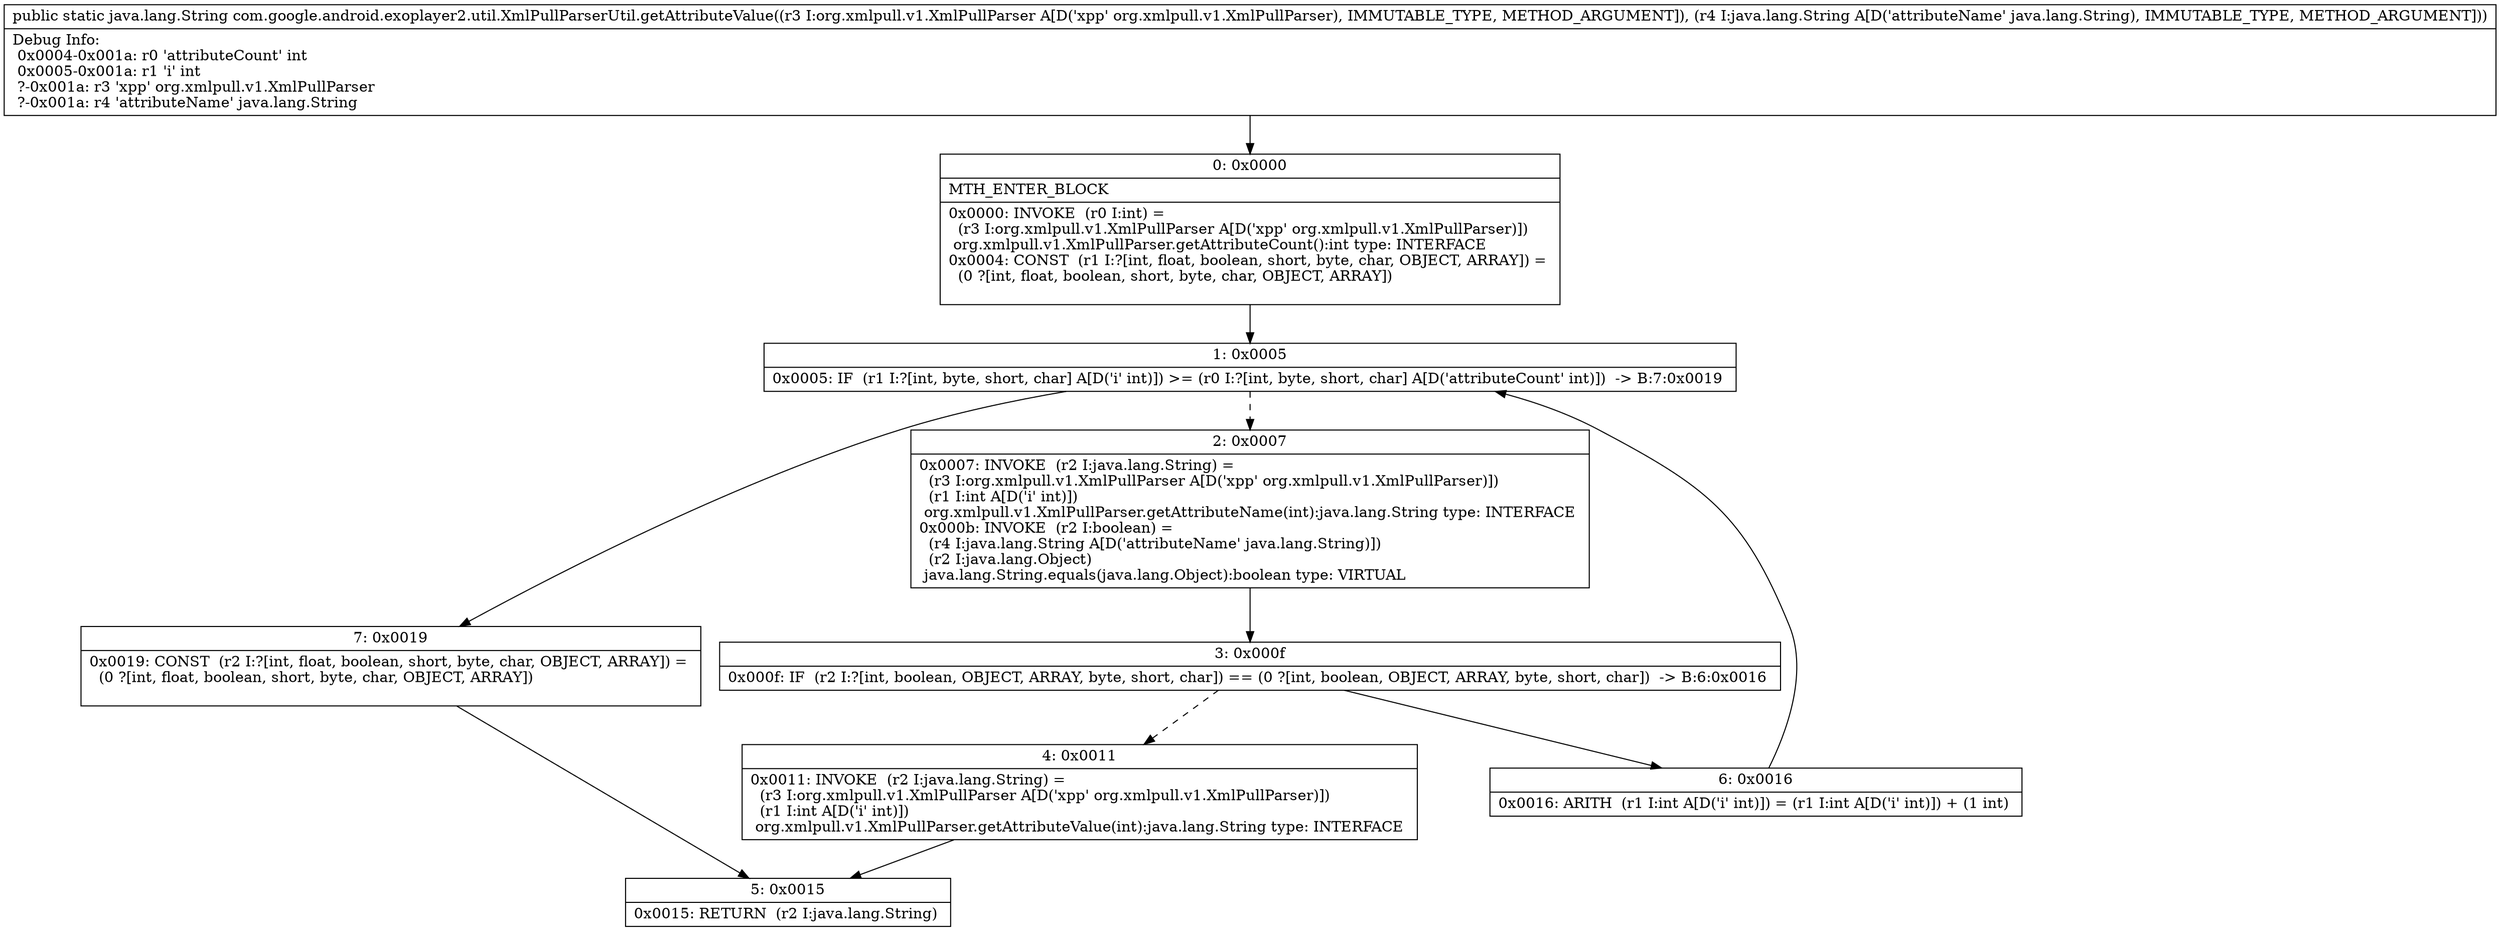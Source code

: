 digraph "CFG forcom.google.android.exoplayer2.util.XmlPullParserUtil.getAttributeValue(Lorg\/xmlpull\/v1\/XmlPullParser;Ljava\/lang\/String;)Ljava\/lang\/String;" {
Node_0 [shape=record,label="{0\:\ 0x0000|MTH_ENTER_BLOCK\l|0x0000: INVOKE  (r0 I:int) = \l  (r3 I:org.xmlpull.v1.XmlPullParser A[D('xpp' org.xmlpull.v1.XmlPullParser)])\l org.xmlpull.v1.XmlPullParser.getAttributeCount():int type: INTERFACE \l0x0004: CONST  (r1 I:?[int, float, boolean, short, byte, char, OBJECT, ARRAY]) = \l  (0 ?[int, float, boolean, short, byte, char, OBJECT, ARRAY])\l \l}"];
Node_1 [shape=record,label="{1\:\ 0x0005|0x0005: IF  (r1 I:?[int, byte, short, char] A[D('i' int)]) \>= (r0 I:?[int, byte, short, char] A[D('attributeCount' int)])  \-\> B:7:0x0019 \l}"];
Node_2 [shape=record,label="{2\:\ 0x0007|0x0007: INVOKE  (r2 I:java.lang.String) = \l  (r3 I:org.xmlpull.v1.XmlPullParser A[D('xpp' org.xmlpull.v1.XmlPullParser)])\l  (r1 I:int A[D('i' int)])\l org.xmlpull.v1.XmlPullParser.getAttributeName(int):java.lang.String type: INTERFACE \l0x000b: INVOKE  (r2 I:boolean) = \l  (r4 I:java.lang.String A[D('attributeName' java.lang.String)])\l  (r2 I:java.lang.Object)\l java.lang.String.equals(java.lang.Object):boolean type: VIRTUAL \l}"];
Node_3 [shape=record,label="{3\:\ 0x000f|0x000f: IF  (r2 I:?[int, boolean, OBJECT, ARRAY, byte, short, char]) == (0 ?[int, boolean, OBJECT, ARRAY, byte, short, char])  \-\> B:6:0x0016 \l}"];
Node_4 [shape=record,label="{4\:\ 0x0011|0x0011: INVOKE  (r2 I:java.lang.String) = \l  (r3 I:org.xmlpull.v1.XmlPullParser A[D('xpp' org.xmlpull.v1.XmlPullParser)])\l  (r1 I:int A[D('i' int)])\l org.xmlpull.v1.XmlPullParser.getAttributeValue(int):java.lang.String type: INTERFACE \l}"];
Node_5 [shape=record,label="{5\:\ 0x0015|0x0015: RETURN  (r2 I:java.lang.String) \l}"];
Node_6 [shape=record,label="{6\:\ 0x0016|0x0016: ARITH  (r1 I:int A[D('i' int)]) = (r1 I:int A[D('i' int)]) + (1 int) \l}"];
Node_7 [shape=record,label="{7\:\ 0x0019|0x0019: CONST  (r2 I:?[int, float, boolean, short, byte, char, OBJECT, ARRAY]) = \l  (0 ?[int, float, boolean, short, byte, char, OBJECT, ARRAY])\l \l}"];
MethodNode[shape=record,label="{public static java.lang.String com.google.android.exoplayer2.util.XmlPullParserUtil.getAttributeValue((r3 I:org.xmlpull.v1.XmlPullParser A[D('xpp' org.xmlpull.v1.XmlPullParser), IMMUTABLE_TYPE, METHOD_ARGUMENT]), (r4 I:java.lang.String A[D('attributeName' java.lang.String), IMMUTABLE_TYPE, METHOD_ARGUMENT]))  | Debug Info:\l  0x0004\-0x001a: r0 'attributeCount' int\l  0x0005\-0x001a: r1 'i' int\l  ?\-0x001a: r3 'xpp' org.xmlpull.v1.XmlPullParser\l  ?\-0x001a: r4 'attributeName' java.lang.String\l}"];
MethodNode -> Node_0;
Node_0 -> Node_1;
Node_1 -> Node_2[style=dashed];
Node_1 -> Node_7;
Node_2 -> Node_3;
Node_3 -> Node_4[style=dashed];
Node_3 -> Node_6;
Node_4 -> Node_5;
Node_6 -> Node_1;
Node_7 -> Node_5;
}

